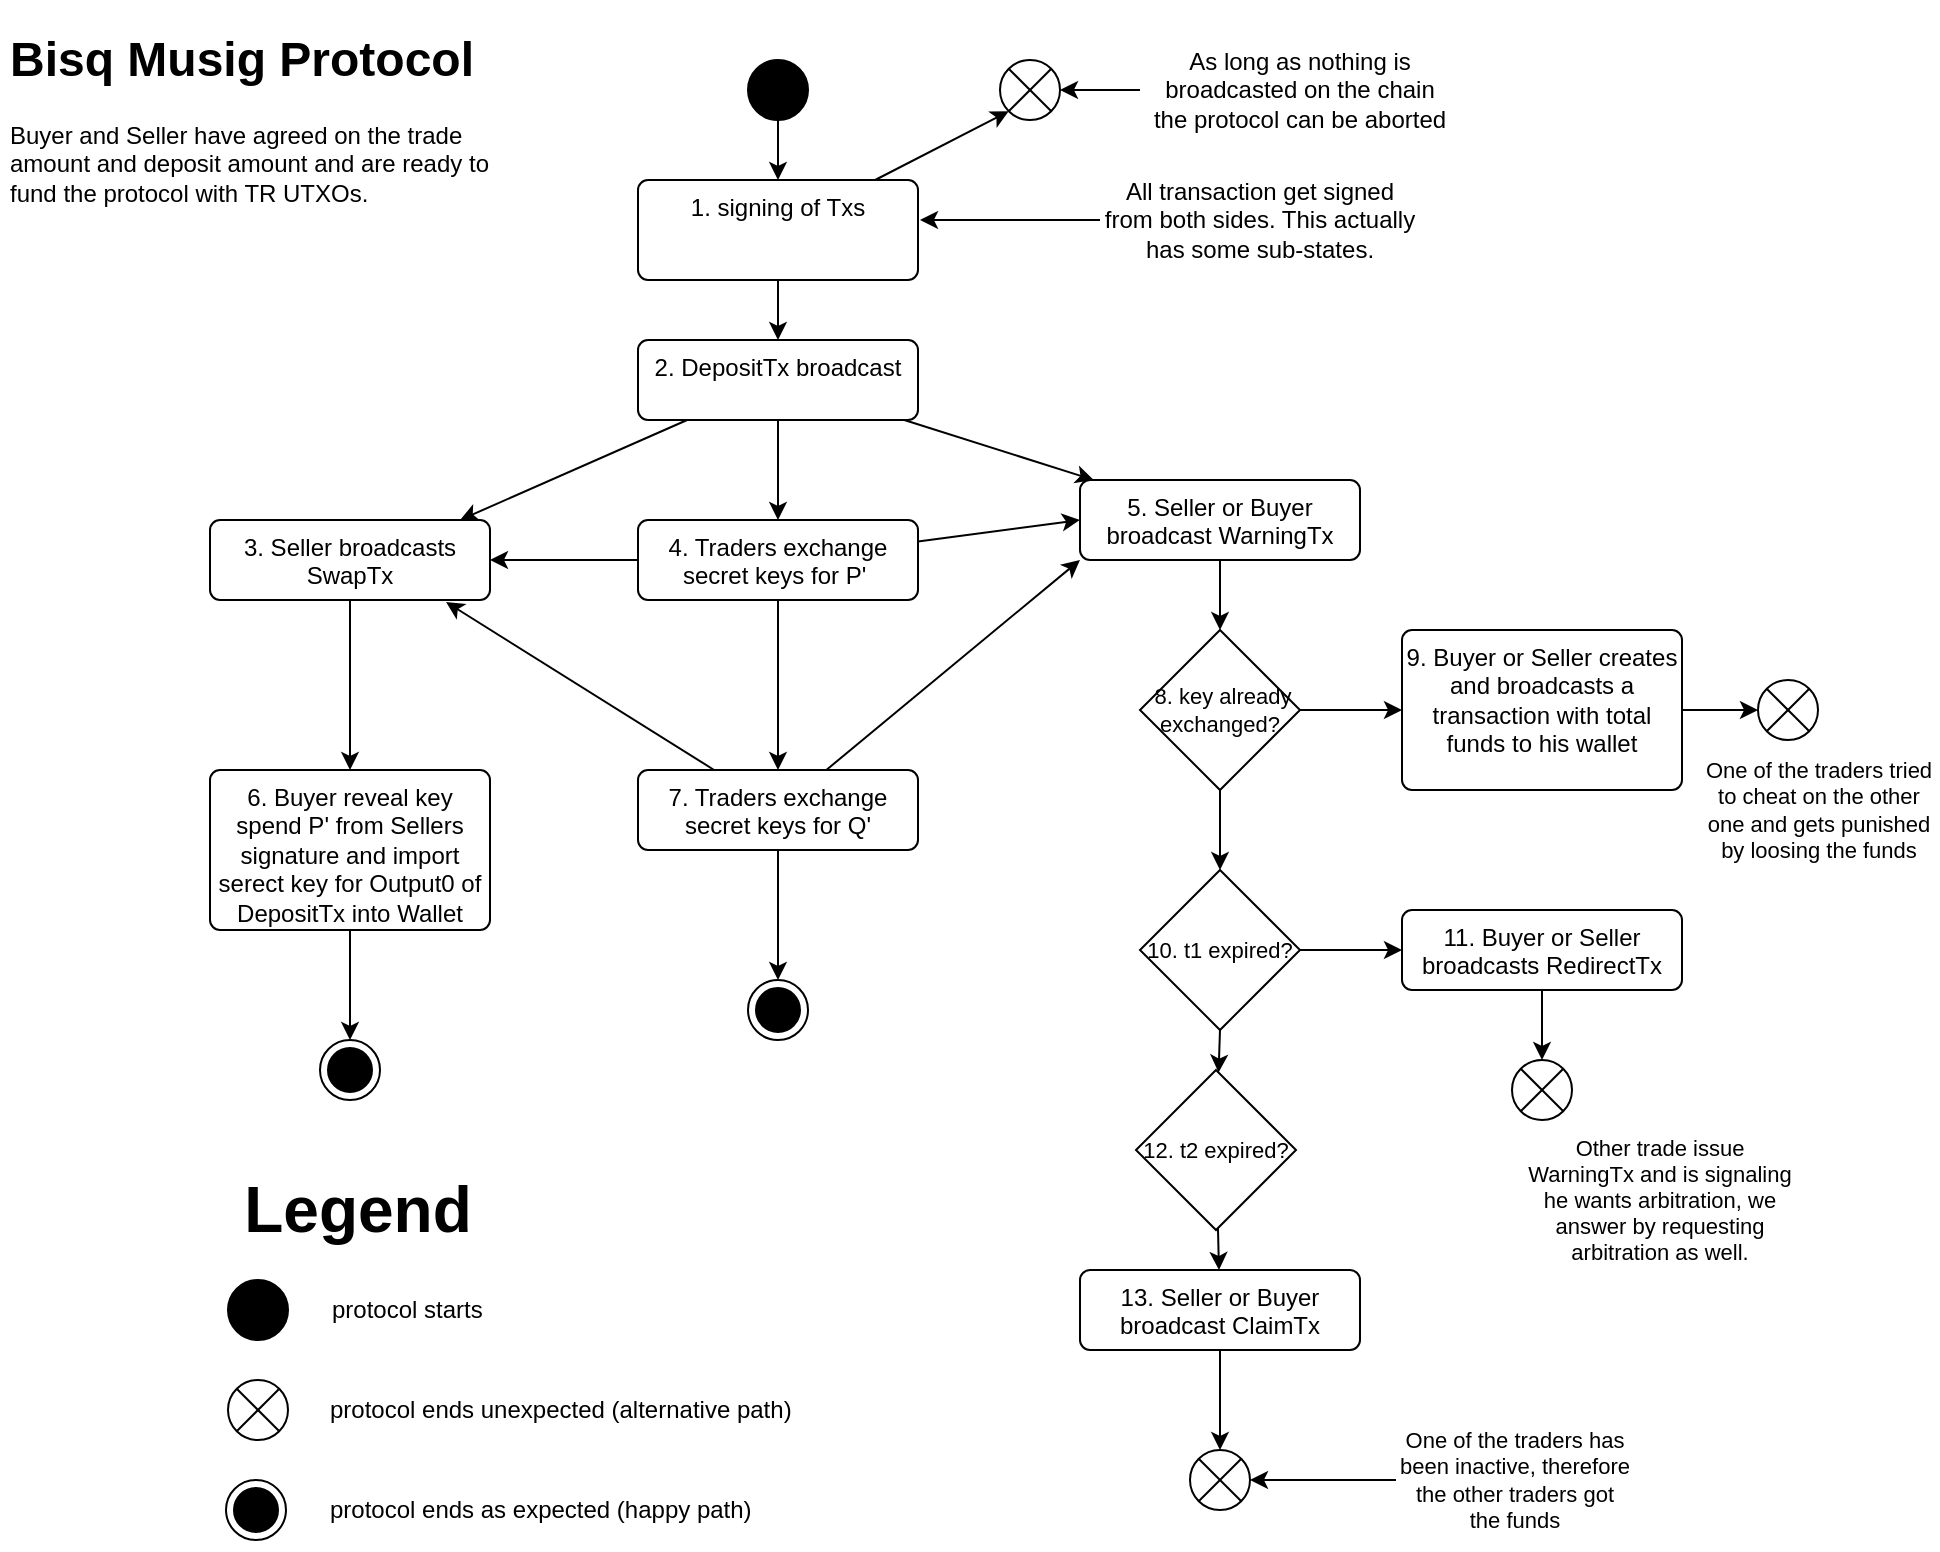 <mxfile version="26.2.2">
  <diagram id="23iRSUPoRavnBvh4doch" name="Page-1">
    <mxGraphModel dx="880" dy="842" grid="1" gridSize="10" guides="1" tooltips="1" connect="1" arrows="1" fold="1" page="1" pageScale="1" pageWidth="827" pageHeight="1169" background="#FFFFFF" math="0" shadow="0">
      <root>
        <mxCell id="0" />
        <mxCell id="1" parent="0" />
        <mxCell id="9" style="rounded=0;orthogonalLoop=1;jettySize=auto;html=1;" parent="1" source="2" target="4" edge="1">
          <mxGeometry relative="1" as="geometry" />
        </mxCell>
        <mxCell id="2" value="" style="ellipse;fillColor=strokeColor;html=1;" parent="1" vertex="1">
          <mxGeometry x="384" y="30" width="30" height="30" as="geometry" />
        </mxCell>
        <mxCell id="3" value="&lt;h1&gt;Bisq Musig Protocol&lt;/h1&gt;&lt;p&gt;Buyer and Seller have agreed on the trade amount and deposit amount and are ready to fund the protocol with TR UTXOs.&lt;/p&gt;" style="text;html=1;strokeColor=none;fillColor=none;spacing=5;spacingTop=-20;whiteSpace=wrap;overflow=hidden;rounded=0;" parent="1" vertex="1">
          <mxGeometry x="10" y="10" width="270" height="100" as="geometry" />
        </mxCell>
        <mxCell id="11" style="edgeStyle=none;shape=connector;rounded=0;orthogonalLoop=1;jettySize=auto;html=1;labelBackgroundColor=default;strokeColor=default;align=center;verticalAlign=middle;fontFamily=Helvetica;fontSize=11;fontColor=default;endArrow=classic;" parent="1" source="4" target="10" edge="1">
          <mxGeometry relative="1" as="geometry" />
        </mxCell>
        <mxCell id="4" value="1. signing of Txs" style="html=1;align=center;verticalAlign=top;rounded=1;absoluteArcSize=1;arcSize=10;dashed=0;whiteSpace=wrap;" parent="1" vertex="1">
          <mxGeometry x="329" y="90" width="140" height="50" as="geometry" />
        </mxCell>
        <mxCell id="8" style="edgeStyle=orthogonalEdgeStyle;rounded=0;orthogonalLoop=1;jettySize=auto;html=1;" parent="1" source="7" edge="1">
          <mxGeometry relative="1" as="geometry">
            <mxPoint x="470" y="110" as="targetPoint" />
          </mxGeometry>
        </mxCell>
        <mxCell id="7" value="All transaction get signed from both sides. This actually has some sub-states." style="text;html=1;strokeColor=none;fillColor=none;align=center;verticalAlign=middle;whiteSpace=wrap;rounded=0;" parent="1" vertex="1">
          <mxGeometry x="560" y="80" width="160" height="60" as="geometry" />
        </mxCell>
        <mxCell id="26" style="edgeStyle=none;shape=connector;rounded=0;orthogonalLoop=1;jettySize=auto;html=1;labelBackgroundColor=default;strokeColor=default;align=center;verticalAlign=middle;fontFamily=Helvetica;fontSize=11;fontColor=default;endArrow=classic;" parent="1" source="10" target="25" edge="1">
          <mxGeometry relative="1" as="geometry" />
        </mxCell>
        <mxCell id="31" style="edgeStyle=none;shape=connector;rounded=0;orthogonalLoop=1;jettySize=auto;html=1;labelBackgroundColor=default;strokeColor=default;align=center;verticalAlign=middle;fontFamily=Helvetica;fontSize=11;fontColor=default;endArrow=classic;" parent="1" source="10" target="30" edge="1">
          <mxGeometry relative="1" as="geometry" />
        </mxCell>
        <mxCell id="10" value="2. DepositTx broadcast" style="html=1;align=center;verticalAlign=top;rounded=1;absoluteArcSize=1;arcSize=10;dashed=0;whiteSpace=wrap;" parent="1" vertex="1">
          <mxGeometry x="329" y="170" width="140" height="40" as="geometry" />
        </mxCell>
        <mxCell id="12" value="" style="shape=sumEllipse;perimeter=ellipsePerimeter;html=1;backgroundOutline=1;fontFamily=Helvetica;fontSize=11;fontColor=default;" parent="1" vertex="1">
          <mxGeometry x="510" y="30" width="30" height="30" as="geometry" />
        </mxCell>
        <mxCell id="13" style="edgeStyle=none;shape=connector;rounded=0;orthogonalLoop=1;jettySize=auto;html=1;entryX=0;entryY=1;entryDx=0;entryDy=0;labelBackgroundColor=default;strokeColor=default;align=center;verticalAlign=middle;fontFamily=Helvetica;fontSize=11;fontColor=default;endArrow=classic;" parent="1" source="4" target="12" edge="1">
          <mxGeometry relative="1" as="geometry" />
        </mxCell>
        <mxCell id="18" style="edgeStyle=none;shape=connector;rounded=0;orthogonalLoop=1;jettySize=auto;html=1;entryX=1;entryY=0.5;entryDx=0;entryDy=0;labelBackgroundColor=default;strokeColor=default;align=center;verticalAlign=middle;fontFamily=Helvetica;fontSize=11;fontColor=default;endArrow=classic;" parent="1" source="17" target="12" edge="1">
          <mxGeometry relative="1" as="geometry" />
        </mxCell>
        <mxCell id="17" value="As long as nothing is broadcasted on the chain&lt;br&gt;the protocol can be aborted" style="text;html=1;strokeColor=none;fillColor=none;align=center;verticalAlign=middle;whiteSpace=wrap;rounded=0;" parent="1" vertex="1">
          <mxGeometry x="580" y="15" width="160" height="60" as="geometry" />
        </mxCell>
        <mxCell id="22" style="edgeStyle=none;shape=connector;rounded=0;orthogonalLoop=1;jettySize=auto;html=1;labelBackgroundColor=default;strokeColor=default;align=center;verticalAlign=middle;fontFamily=Helvetica;fontSize=11;fontColor=default;endArrow=classic;" parent="1" source="19" target="21" edge="1">
          <mxGeometry relative="1" as="geometry" />
        </mxCell>
        <mxCell id="19" value="3. Seller broadcasts SwapTx" style="html=1;align=center;verticalAlign=top;rounded=1;absoluteArcSize=1;arcSize=10;dashed=0;whiteSpace=wrap;" parent="1" vertex="1">
          <mxGeometry x="115" y="260" width="140" height="40" as="geometry" />
        </mxCell>
        <mxCell id="20" style="edgeStyle=none;shape=connector;rounded=0;orthogonalLoop=1;jettySize=auto;html=1;entryX=0.893;entryY=0;entryDx=0;entryDy=0;entryPerimeter=0;labelBackgroundColor=default;strokeColor=default;align=center;verticalAlign=middle;fontFamily=Helvetica;fontSize=11;fontColor=default;endArrow=classic;" parent="1" source="10" target="19" edge="1">
          <mxGeometry relative="1" as="geometry" />
        </mxCell>
        <mxCell id="24" style="edgeStyle=none;shape=connector;rounded=0;orthogonalLoop=1;jettySize=auto;html=1;labelBackgroundColor=default;strokeColor=default;align=center;verticalAlign=middle;fontFamily=Helvetica;fontSize=11;fontColor=default;endArrow=classic;entryX=0.5;entryY=0;entryDx=0;entryDy=0;" parent="1" source="21" target="27" edge="1">
          <mxGeometry relative="1" as="geometry">
            <mxPoint x="275" y="525" as="targetPoint" />
          </mxGeometry>
        </mxCell>
        <mxCell id="21" value="6. Buyer reveal key spend P&#39; from Sellers signature and import serect key for Output0 of DepositTx into Wallet" style="html=1;align=center;verticalAlign=top;rounded=1;absoluteArcSize=1;arcSize=10;dashed=0;whiteSpace=wrap;" parent="1" vertex="1">
          <mxGeometry x="115" y="385" width="140" height="80" as="geometry" />
        </mxCell>
        <mxCell id="29" style="edgeStyle=none;shape=connector;rounded=0;orthogonalLoop=1;jettySize=auto;html=1;labelBackgroundColor=default;strokeColor=default;align=center;verticalAlign=middle;fontFamily=Helvetica;fontSize=11;fontColor=default;endArrow=classic;exitX=0.5;exitY=1;exitDx=0;exitDy=0;" parent="1" source="66" target="39" edge="1">
          <mxGeometry relative="1" as="geometry">
            <mxPoint x="690" y="365" as="targetPoint" />
          </mxGeometry>
        </mxCell>
        <mxCell id="67" style="edgeStyle=orthogonalEdgeStyle;rounded=0;orthogonalLoop=1;jettySize=auto;html=1;" parent="1" source="25" target="66" edge="1">
          <mxGeometry relative="1" as="geometry" />
        </mxCell>
        <mxCell id="70" style="rounded=0;orthogonalLoop=1;jettySize=auto;html=1;entryX=0;entryY=0.5;entryDx=0;entryDy=0;" parent="1" source="25" target="30" edge="1">
          <mxGeometry relative="1" as="geometry" />
        </mxCell>
        <mxCell id="72" style="edgeStyle=none;shape=connector;rounded=0;orthogonalLoop=1;jettySize=auto;html=1;entryX=1;entryY=0.5;entryDx=0;entryDy=0;labelBackgroundColor=default;strokeColor=default;align=center;verticalAlign=middle;fontFamily=Helvetica;fontSize=11;fontColor=default;endArrow=classic;" parent="1" source="25" target="19" edge="1">
          <mxGeometry relative="1" as="geometry" />
        </mxCell>
        <mxCell id="25" value="4. Traders exchange secret keys for P&#39;&amp;nbsp;" style="html=1;align=center;verticalAlign=top;rounded=1;absoluteArcSize=1;arcSize=10;dashed=0;whiteSpace=wrap;" parent="1" vertex="1">
          <mxGeometry x="329" y="260" width="140" height="40" as="geometry" />
        </mxCell>
        <mxCell id="27" value="" style="ellipse;html=1;shape=endState;fillColor=strokeColor;fontFamily=Helvetica;fontSize=11;fontColor=default;" parent="1" vertex="1">
          <mxGeometry x="170" y="520" width="30" height="30" as="geometry" />
        </mxCell>
        <mxCell id="51" value="" style="edgeStyle=none;shape=connector;rounded=0;orthogonalLoop=1;jettySize=auto;html=1;labelBackgroundColor=default;strokeColor=default;align=center;verticalAlign=middle;fontFamily=Helvetica;fontSize=11;fontColor=default;endArrow=classic;entryX=0.5;entryY=0;entryDx=0;entryDy=0;" parent="1" source="30" target="53" edge="1">
          <mxGeometry relative="1" as="geometry" />
        </mxCell>
        <mxCell id="30" value="5. Seller or Buyer broadcast WarningTx" style="html=1;align=center;verticalAlign=top;rounded=1;absoluteArcSize=1;arcSize=10;dashed=0;whiteSpace=wrap;" parent="1" vertex="1">
          <mxGeometry x="550" y="240" width="140" height="40" as="geometry" />
        </mxCell>
        <mxCell id="50" style="edgeStyle=none;shape=connector;rounded=0;orthogonalLoop=1;jettySize=auto;html=1;entryX=0.5;entryY=0;entryDx=0;entryDy=0;labelBackgroundColor=default;strokeColor=default;align=center;verticalAlign=middle;fontFamily=Helvetica;fontSize=11;fontColor=default;endArrow=classic;" parent="1" source="33" target="57" edge="1">
          <mxGeometry relative="1" as="geometry">
            <mxPoint x="620" y="725" as="targetPoint" />
          </mxGeometry>
        </mxCell>
        <mxCell id="33" value="13. Seller or Buyer broadcast ClaimTx" style="html=1;align=center;verticalAlign=top;rounded=1;absoluteArcSize=1;arcSize=10;dashed=0;whiteSpace=wrap;" parent="1" vertex="1">
          <mxGeometry x="550" y="635" width="140" height="40" as="geometry" />
        </mxCell>
        <mxCell id="38" style="edgeStyle=none;shape=connector;rounded=0;orthogonalLoop=1;jettySize=auto;html=1;labelBackgroundColor=default;strokeColor=default;align=center;verticalAlign=middle;fontFamily=Helvetica;fontSize=11;fontColor=default;endArrow=classic;exitX=1;exitY=0.5;exitDx=0;exitDy=0;" parent="1" source="53" target="37" edge="1">
          <mxGeometry relative="1" as="geometry" />
        </mxCell>
        <mxCell id="43" value="" style="edgeStyle=none;shape=connector;rounded=0;orthogonalLoop=1;jettySize=auto;html=1;labelBackgroundColor=default;strokeColor=default;align=center;verticalAlign=middle;fontFamily=Helvetica;fontSize=11;fontColor=default;endArrow=classic;exitX=0.5;exitY=1;exitDx=0;exitDy=0;entryX=0.5;entryY=0;entryDx=0;entryDy=0;" parent="1" source="53" target="54" edge="1">
          <mxGeometry relative="1" as="geometry" />
        </mxCell>
        <mxCell id="40" style="edgeStyle=none;shape=connector;rounded=0;orthogonalLoop=1;jettySize=auto;html=1;labelBackgroundColor=default;strokeColor=default;align=center;verticalAlign=middle;fontFamily=Helvetica;fontSize=11;fontColor=default;endArrow=classic;entryX=0;entryY=0.5;entryDx=0;entryDy=0;" parent="1" source="37" target="56" edge="1">
          <mxGeometry relative="1" as="geometry" />
        </mxCell>
        <mxCell id="37" value="9. Buyer or Seller creates and broadcasts a transaction with total funds to his wallet" style="html=1;align=center;verticalAlign=top;rounded=1;absoluteArcSize=1;arcSize=10;dashed=0;whiteSpace=wrap;" parent="1" vertex="1">
          <mxGeometry x="711" y="315" width="140" height="80" as="geometry" />
        </mxCell>
        <mxCell id="39" value="" style="ellipse;html=1;shape=endState;fillColor=strokeColor;fontFamily=Helvetica;fontSize=11;fontColor=default;" parent="1" vertex="1">
          <mxGeometry x="384" y="490" width="30" height="30" as="geometry" />
        </mxCell>
        <mxCell id="45" style="edgeStyle=none;shape=connector;rounded=0;orthogonalLoop=1;jettySize=auto;html=1;labelBackgroundColor=default;strokeColor=default;align=center;verticalAlign=middle;fontFamily=Helvetica;fontSize=11;fontColor=default;endArrow=classic;entryX=0.5;entryY=0;entryDx=0;entryDy=0;" parent="1" source="41" target="81" edge="1">
          <mxGeometry relative="1" as="geometry">
            <mxPoint x="780" y="540" as="targetPoint" />
          </mxGeometry>
        </mxCell>
        <mxCell id="41" value="11. Buyer or Seller broadcasts RedirectTx" style="html=1;align=center;verticalAlign=top;rounded=1;absoluteArcSize=1;arcSize=10;dashed=0;whiteSpace=wrap;" parent="1" vertex="1">
          <mxGeometry x="711" y="455" width="140" height="40" as="geometry" />
        </mxCell>
        <mxCell id="44" style="edgeStyle=none;shape=connector;rounded=0;orthogonalLoop=1;jettySize=auto;html=1;labelBackgroundColor=default;strokeColor=default;align=center;verticalAlign=middle;fontFamily=Helvetica;fontSize=11;fontColor=default;endArrow=classic;exitX=1;exitY=0.5;exitDx=0;exitDy=0;" parent="1" source="54" target="41" edge="1">
          <mxGeometry relative="1" as="geometry" />
        </mxCell>
        <mxCell id="55" value="" style="edgeStyle=none;shape=connector;rounded=0;orthogonalLoop=1;jettySize=auto;html=1;labelBackgroundColor=default;strokeColor=default;align=center;verticalAlign=middle;fontFamily=Helvetica;fontSize=11;fontColor=default;endArrow=classic;exitX=0.5;exitY=1;exitDx=0;exitDy=0;" parent="1" source="54" target="46" edge="1">
          <mxGeometry relative="1" as="geometry" />
        </mxCell>
        <mxCell id="48" style="edgeStyle=none;shape=connector;rounded=0;orthogonalLoop=1;jettySize=auto;html=1;labelBackgroundColor=default;strokeColor=default;align=center;verticalAlign=middle;fontFamily=Helvetica;fontSize=11;fontColor=default;endArrow=classic;" parent="1" source="46" target="33" edge="1">
          <mxGeometry relative="1" as="geometry" />
        </mxCell>
        <mxCell id="46" value="12. t2 expired?" style="rhombus;whiteSpace=wrap;html=1;fontSize=11;" parent="1" vertex="1">
          <mxGeometry x="578" y="535" width="80" height="80" as="geometry" />
        </mxCell>
        <mxCell id="53" value="&amp;nbsp;8. key already exchanged?" style="rhombus;whiteSpace=wrap;html=1;fontSize=11;" parent="1" vertex="1">
          <mxGeometry x="580" y="315" width="80" height="80" as="geometry" />
        </mxCell>
        <mxCell id="54" value="10. t1 expired?" style="rhombus;whiteSpace=wrap;html=1;fontSize=11;" parent="1" vertex="1">
          <mxGeometry x="580" y="435" width="80" height="80" as="geometry" />
        </mxCell>
        <mxCell id="56" value="" style="shape=sumEllipse;perimeter=ellipsePerimeter;html=1;backgroundOutline=1;fontFamily=Helvetica;fontSize=11;fontColor=default;" parent="1" vertex="1">
          <mxGeometry x="889" y="340" width="30" height="30" as="geometry" />
        </mxCell>
        <mxCell id="57" value="" style="shape=sumEllipse;perimeter=ellipsePerimeter;html=1;backgroundOutline=1;fontFamily=Helvetica;fontSize=11;fontColor=default;" parent="1" vertex="1">
          <mxGeometry x="605" y="725" width="30" height="30" as="geometry" />
        </mxCell>
        <mxCell id="71" style="rounded=0;orthogonalLoop=1;jettySize=auto;html=1;entryX=0;entryY=1;entryDx=0;entryDy=0;" parent="1" source="66" target="30" edge="1">
          <mxGeometry relative="1" as="geometry" />
        </mxCell>
        <mxCell id="66" value="7. Traders exchange secret keys for Q&#39;" style="html=1;align=center;verticalAlign=top;rounded=1;absoluteArcSize=1;arcSize=10;dashed=0;whiteSpace=wrap;" parent="1" vertex="1">
          <mxGeometry x="329" y="385" width="140" height="40" as="geometry" />
        </mxCell>
        <mxCell id="73" style="edgeStyle=none;shape=connector;rounded=0;orthogonalLoop=1;jettySize=auto;html=1;entryX=0.843;entryY=1.025;entryDx=0;entryDy=0;entryPerimeter=0;labelBackgroundColor=default;strokeColor=default;align=center;verticalAlign=middle;fontFamily=Helvetica;fontSize=11;fontColor=default;endArrow=classic;" parent="1" source="66" target="19" edge="1">
          <mxGeometry relative="1" as="geometry" />
        </mxCell>
        <mxCell id="77" value="" style="group;rotation=180;" parent="1" vertex="1" connectable="0">
          <mxGeometry x="123" y="590" width="291" height="180" as="geometry" />
        </mxCell>
        <mxCell id="60" value="" style="shape=sumEllipse;perimeter=ellipsePerimeter;html=1;backgroundOutline=1;fontFamily=Helvetica;fontSize=11;fontColor=default;" parent="77" vertex="1">
          <mxGeometry x="1" y="100" width="30" height="30" as="geometry" />
        </mxCell>
        <mxCell id="61" value="Legend" style="text;html=1;strokeColor=none;fillColor=none;align=center;verticalAlign=middle;whiteSpace=wrap;rounded=0;fontSize=32;fontStyle=1" parent="77" vertex="1">
          <mxGeometry x="1" width="130" height="30" as="geometry" />
        </mxCell>
        <mxCell id="62" value="protocol starts" style="text;html=1;strokeColor=none;fillColor=none;align=left;verticalAlign=middle;whiteSpace=wrap;rounded=0;" parent="77" vertex="1">
          <mxGeometry x="51" y="50" width="240" height="30" as="geometry" />
        </mxCell>
        <mxCell id="63" value="protocol ends unexpected (alternative path)" style="text;html=1;strokeColor=none;fillColor=none;align=left;verticalAlign=middle;whiteSpace=wrap;rounded=0;" parent="77" vertex="1">
          <mxGeometry x="50" y="100" width="240" height="30" as="geometry" />
        </mxCell>
        <mxCell id="74" value="" style="ellipse;fillColor=strokeColor;html=1;" parent="77" vertex="1">
          <mxGeometry x="1" y="50" width="30" height="30" as="geometry" />
        </mxCell>
        <mxCell id="75" value="" style="ellipse;html=1;shape=endState;fillColor=strokeColor;fontFamily=Helvetica;fontSize=11;fontColor=default;" parent="77" vertex="1">
          <mxGeometry y="150" width="30" height="30" as="geometry" />
        </mxCell>
        <mxCell id="76" value="protocol ends as expected (happy path)" style="text;html=1;strokeColor=none;fillColor=none;align=left;verticalAlign=middle;whiteSpace=wrap;rounded=0;" parent="77" vertex="1">
          <mxGeometry x="50" y="150" width="240" height="30" as="geometry" />
        </mxCell>
        <mxCell id="79" style="edgeStyle=none;shape=connector;rounded=0;orthogonalLoop=1;jettySize=auto;html=1;entryX=1;entryY=0.5;entryDx=0;entryDy=0;labelBackgroundColor=default;strokeColor=default;align=center;verticalAlign=middle;fontFamily=Helvetica;fontSize=11;fontColor=default;endArrow=classic;" parent="1" source="78" target="57" edge="1">
          <mxGeometry relative="1" as="geometry" />
        </mxCell>
        <mxCell id="78" value="One of the traders has been inactive, therefore the other traders got the funds" style="text;html=1;strokeColor=none;fillColor=none;align=center;verticalAlign=middle;whiteSpace=wrap;rounded=0;fontSize=11;fontFamily=Helvetica;fontColor=default;" parent="1" vertex="1">
          <mxGeometry x="708" y="705" width="119" height="70" as="geometry" />
        </mxCell>
        <mxCell id="80" value="Other trade issue WarningTx and is signaling he wants arbitration, we answer by requesting arbitration as well." style="text;html=1;strokeColor=none;fillColor=none;align=center;verticalAlign=middle;whiteSpace=wrap;rounded=0;fontSize=11;fontFamily=Helvetica;fontColor=default;" parent="1" vertex="1">
          <mxGeometry x="770" y="560" width="140" height="80" as="geometry" />
        </mxCell>
        <mxCell id="81" value="" style="shape=sumEllipse;perimeter=ellipsePerimeter;html=1;backgroundOutline=1;fontFamily=Helvetica;fontSize=11;fontColor=default;" parent="1" vertex="1">
          <mxGeometry x="766" y="530" width="30" height="30" as="geometry" />
        </mxCell>
        <mxCell id="82" value="One of the traders tried to cheat on the other one and gets punished by loosing the funds" style="text;html=1;strokeColor=none;fillColor=none;align=center;verticalAlign=middle;whiteSpace=wrap;rounded=0;fontSize=11;fontFamily=Helvetica;fontColor=default;" parent="1" vertex="1">
          <mxGeometry x="860" y="370" width="119" height="70" as="geometry" />
        </mxCell>
      </root>
    </mxGraphModel>
  </diagram>
</mxfile>
